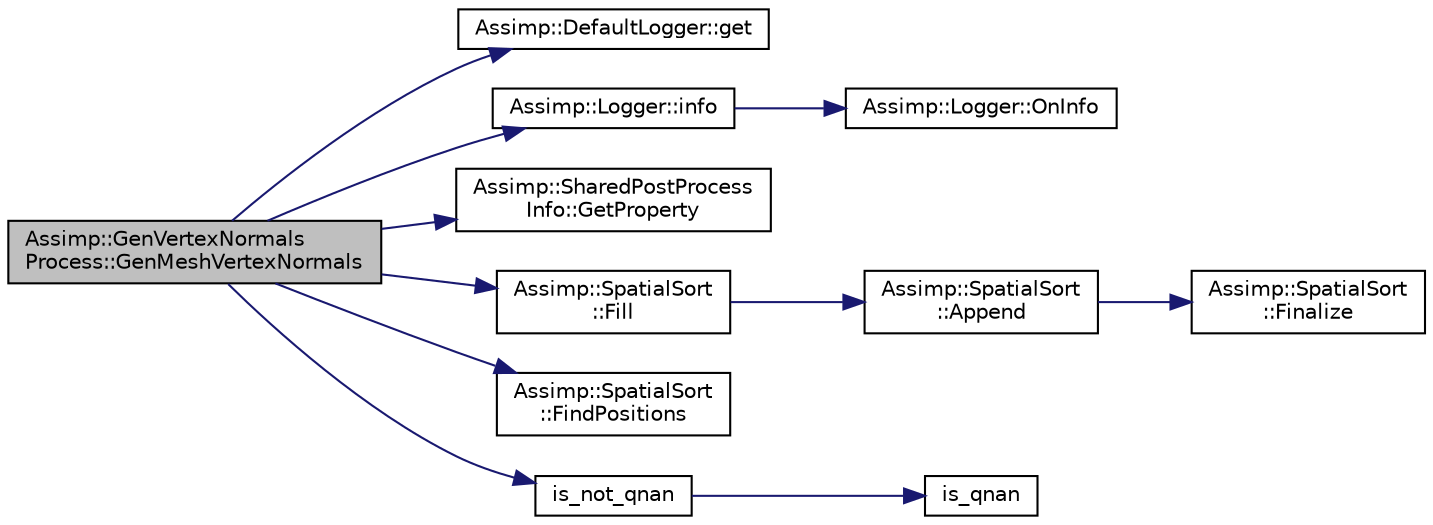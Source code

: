 digraph "Assimp::GenVertexNormalsProcess::GenMeshVertexNormals"
{
  edge [fontname="Helvetica",fontsize="10",labelfontname="Helvetica",labelfontsize="10"];
  node [fontname="Helvetica",fontsize="10",shape=record];
  rankdir="LR";
  Node1 [label="Assimp::GenVertexNormals\lProcess::GenMeshVertexNormals",height=0.2,width=0.4,color="black", fillcolor="grey75", style="filled", fontcolor="black"];
  Node1 -> Node2 [color="midnightblue",fontsize="10",style="solid",fontname="Helvetica"];
  Node2 [label="Assimp::DefaultLogger::get",height=0.2,width=0.4,color="black", fillcolor="white", style="filled",URL="$class_assimp_1_1_default_logger.html#a093cac26b06553ac774f84769cb0d691",tooltip="Getter for singleton instance. "];
  Node1 -> Node3 [color="midnightblue",fontsize="10",style="solid",fontname="Helvetica"];
  Node3 [label="Assimp::Logger::info",height=0.2,width=0.4,color="black", fillcolor="white", style="filled",URL="$class_assimp_1_1_logger.html#a12b8a125083c47ac0bb6056f00761e52",tooltip="Writes a info message. "];
  Node3 -> Node4 [color="midnightblue",fontsize="10",style="solid",fontname="Helvetica"];
  Node4 [label="Assimp::Logger::OnInfo",height=0.2,width=0.4,color="black", fillcolor="white", style="filled",URL="$class_assimp_1_1_logger.html#aba81c4562ff8db83f06c6b62f2eb7983",tooltip="Called as a request to write a specific info message. "];
  Node1 -> Node5 [color="midnightblue",fontsize="10",style="solid",fontname="Helvetica"];
  Node5 [label="Assimp::SharedPostProcess\lInfo::GetProperty",height=0.2,width=0.4,color="black", fillcolor="white", style="filled",URL="$class_assimp_1_1_shared_post_process_info.html#a94ff656ee1eb86ef103f79e5ffc256fa",tooltip="Get a heap property. "];
  Node1 -> Node6 [color="midnightblue",fontsize="10",style="solid",fontname="Helvetica"];
  Node6 [label="Assimp::SpatialSort\l::Fill",height=0.2,width=0.4,color="black", fillcolor="white", style="filled",URL="$class_assimp_1_1_spatial_sort.html#a9818ff67761742c6492173e61035ad37"];
  Node6 -> Node7 [color="midnightblue",fontsize="10",style="solid",fontname="Helvetica"];
  Node7 [label="Assimp::SpatialSort\l::Append",height=0.2,width=0.4,color="black", fillcolor="white", style="filled",URL="$class_assimp_1_1_spatial_sort.html#acc7813f0ab385e7744890b92f12c8fd8"];
  Node7 -> Node8 [color="midnightblue",fontsize="10",style="solid",fontname="Helvetica"];
  Node8 [label="Assimp::SpatialSort\l::Finalize",height=0.2,width=0.4,color="black", fillcolor="white", style="filled",URL="$class_assimp_1_1_spatial_sort.html#a28ddec1cbbce9f157dd1457f5f7f07d4"];
  Node1 -> Node9 [color="midnightblue",fontsize="10",style="solid",fontname="Helvetica"];
  Node9 [label="Assimp::SpatialSort\l::FindPositions",height=0.2,width=0.4,color="black", fillcolor="white", style="filled",URL="$class_assimp_1_1_spatial_sort.html#aba82319700683c65857deaffc245e3c7"];
  Node1 -> Node10 [color="midnightblue",fontsize="10",style="solid",fontname="Helvetica"];
  Node10 [label="is_not_qnan",height=0.2,width=0.4,color="black", fillcolor="white", style="filled",URL="$qnan_8h.html#abba616d4ba6ee411f67d5e0a70365cea"];
  Node10 -> Node11 [color="midnightblue",fontsize="10",style="solid",fontname="Helvetica"];
  Node11 [label="is_qnan",height=0.2,width=0.4,color="black", fillcolor="white", style="filled",URL="$qnan_8h.html#aba07171feddf4c9513c2424a630b03a5"];
}
